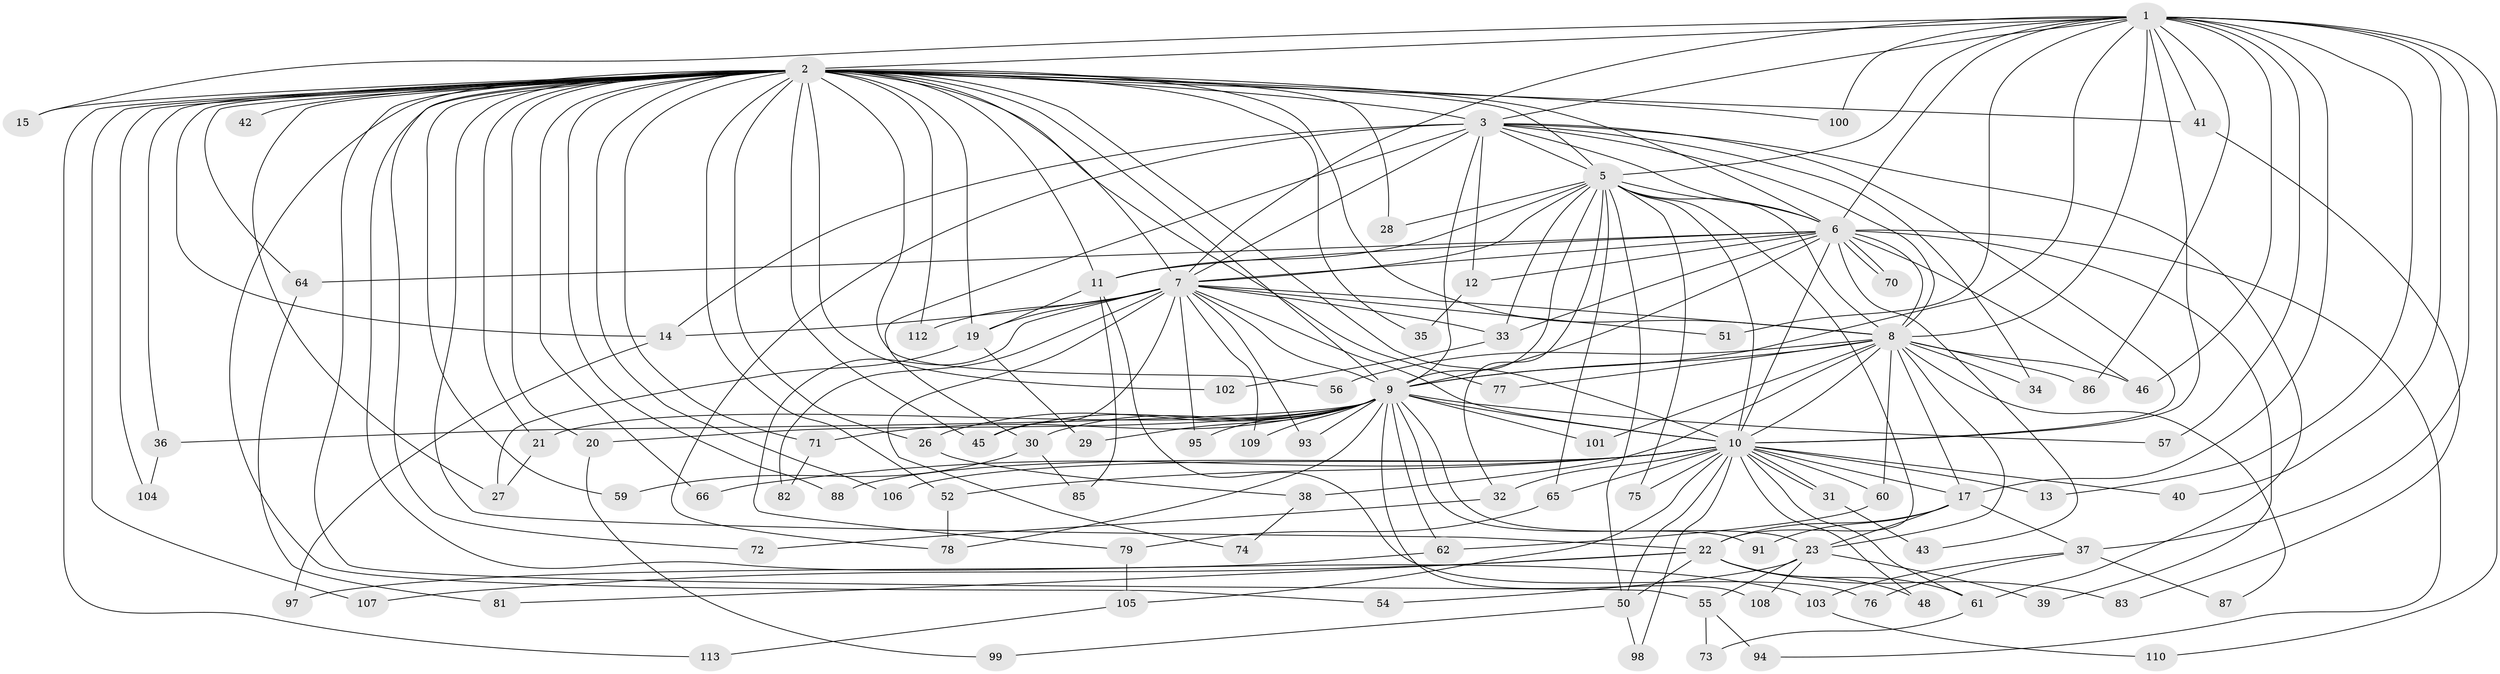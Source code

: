 // Generated by graph-tools (version 1.1) at 2025/51/02/27/25 19:51:51]
// undirected, 92 vertices, 214 edges
graph export_dot {
graph [start="1"]
  node [color=gray90,style=filled];
  1 [super="+96"];
  2 [super="+4"];
  3 [super="+24"];
  5 [super="+89"];
  6 [super="+49"];
  7 [super="+114"];
  8 [super="+80"];
  9 [super="+16"];
  10 [super="+18"];
  11 [super="+67"];
  12;
  13;
  14 [super="+58"];
  15;
  17;
  19 [super="+25"];
  20;
  21;
  22 [super="+111"];
  23 [super="+92"];
  26;
  27 [super="+63"];
  28;
  29;
  30;
  31;
  32;
  33 [super="+69"];
  34;
  35;
  36 [super="+44"];
  37 [super="+47"];
  38;
  39;
  40;
  41;
  42;
  43;
  45 [super="+53"];
  46;
  48;
  50 [super="+68"];
  51;
  52;
  54;
  55;
  56;
  57;
  59;
  60;
  61 [super="+84"];
  62;
  64;
  65;
  66;
  70;
  71;
  72;
  73;
  74;
  75;
  76;
  77;
  78 [super="+90"];
  79;
  81;
  82;
  83;
  85;
  86;
  87;
  88;
  91;
  93;
  94;
  95;
  97;
  98;
  99;
  100;
  101;
  102;
  103;
  104;
  105;
  106;
  107;
  108;
  109;
  110;
  112;
  113;
  1 -- 2 [weight=2];
  1 -- 3;
  1 -- 5;
  1 -- 6;
  1 -- 7;
  1 -- 8;
  1 -- 9 [weight=2];
  1 -- 10 [weight=2];
  1 -- 13;
  1 -- 15;
  1 -- 37 [weight=2];
  1 -- 40;
  1 -- 41;
  1 -- 46;
  1 -- 51;
  1 -- 57;
  1 -- 86;
  1 -- 100;
  1 -- 110;
  1 -- 17;
  2 -- 3 [weight=2];
  2 -- 5 [weight=2];
  2 -- 6 [weight=2];
  2 -- 7 [weight=2];
  2 -- 8 [weight=2];
  2 -- 9 [weight=2];
  2 -- 10 [weight=2];
  2 -- 20;
  2 -- 21;
  2 -- 28;
  2 -- 42 [weight=2];
  2 -- 66;
  2 -- 72;
  2 -- 103;
  2 -- 104;
  2 -- 113;
  2 -- 14;
  2 -- 15;
  2 -- 19;
  2 -- 26;
  2 -- 27;
  2 -- 35;
  2 -- 36 [weight=2];
  2 -- 41;
  2 -- 52;
  2 -- 54;
  2 -- 55;
  2 -- 56;
  2 -- 59;
  2 -- 64;
  2 -- 71;
  2 -- 77;
  2 -- 88;
  2 -- 100;
  2 -- 102;
  2 -- 106;
  2 -- 107;
  2 -- 112;
  2 -- 22;
  2 -- 45;
  2 -- 11;
  3 -- 5;
  3 -- 6 [weight=2];
  3 -- 7;
  3 -- 8;
  3 -- 9;
  3 -- 10;
  3 -- 12;
  3 -- 14;
  3 -- 30;
  3 -- 34;
  3 -- 61;
  3 -- 78;
  5 -- 6 [weight=2];
  5 -- 7;
  5 -- 8;
  5 -- 9;
  5 -- 10;
  5 -- 11;
  5 -- 22;
  5 -- 28;
  5 -- 32;
  5 -- 33;
  5 -- 50;
  5 -- 65;
  5 -- 75;
  6 -- 7;
  6 -- 8;
  6 -- 9;
  6 -- 10;
  6 -- 11;
  6 -- 12;
  6 -- 33;
  6 -- 39;
  6 -- 43;
  6 -- 46;
  6 -- 64;
  6 -- 70;
  6 -- 70;
  6 -- 94;
  7 -- 8;
  7 -- 9;
  7 -- 10;
  7 -- 19;
  7 -- 45 [weight=2];
  7 -- 51;
  7 -- 74;
  7 -- 79;
  7 -- 82;
  7 -- 93;
  7 -- 95;
  7 -- 109;
  7 -- 112;
  7 -- 33;
  7 -- 14;
  8 -- 9;
  8 -- 10;
  8 -- 17;
  8 -- 23;
  8 -- 34;
  8 -- 38;
  8 -- 56;
  8 -- 60;
  8 -- 77;
  8 -- 86;
  8 -- 87;
  8 -- 101;
  8 -- 46;
  9 -- 10;
  9 -- 29;
  9 -- 30;
  9 -- 45;
  9 -- 57;
  9 -- 78;
  9 -- 93;
  9 -- 95;
  9 -- 109;
  9 -- 36;
  9 -- 101;
  9 -- 71;
  9 -- 108;
  9 -- 20;
  9 -- 21;
  9 -- 26;
  9 -- 91;
  9 -- 62;
  9 -- 23;
  10 -- 13;
  10 -- 17;
  10 -- 31;
  10 -- 31;
  10 -- 32;
  10 -- 40;
  10 -- 48;
  10 -- 50;
  10 -- 52;
  10 -- 60;
  10 -- 61;
  10 -- 65;
  10 -- 66;
  10 -- 75;
  10 -- 88;
  10 -- 98;
  10 -- 105;
  10 -- 106;
  11 -- 85;
  11 -- 19;
  11 -- 76;
  12 -- 35;
  14 -- 97;
  17 -- 22;
  17 -- 23;
  17 -- 37;
  17 -- 91;
  19 -- 29;
  19 -- 27;
  20 -- 99;
  21 -- 27;
  22 -- 48;
  22 -- 81;
  22 -- 83;
  22 -- 107;
  22 -- 61;
  22 -- 50;
  23 -- 39;
  23 -- 54;
  23 -- 55;
  23 -- 108;
  26 -- 38;
  30 -- 59;
  30 -- 85;
  31 -- 43;
  32 -- 72;
  33 -- 102;
  36 -- 104;
  37 -- 103;
  37 -- 76;
  37 -- 87;
  38 -- 74;
  41 -- 83;
  50 -- 98;
  50 -- 99;
  52 -- 78;
  55 -- 73;
  55 -- 94;
  60 -- 62;
  61 -- 73;
  62 -- 97;
  64 -- 81;
  65 -- 79;
  71 -- 82;
  79 -- 105;
  103 -- 110;
  105 -- 113;
}
